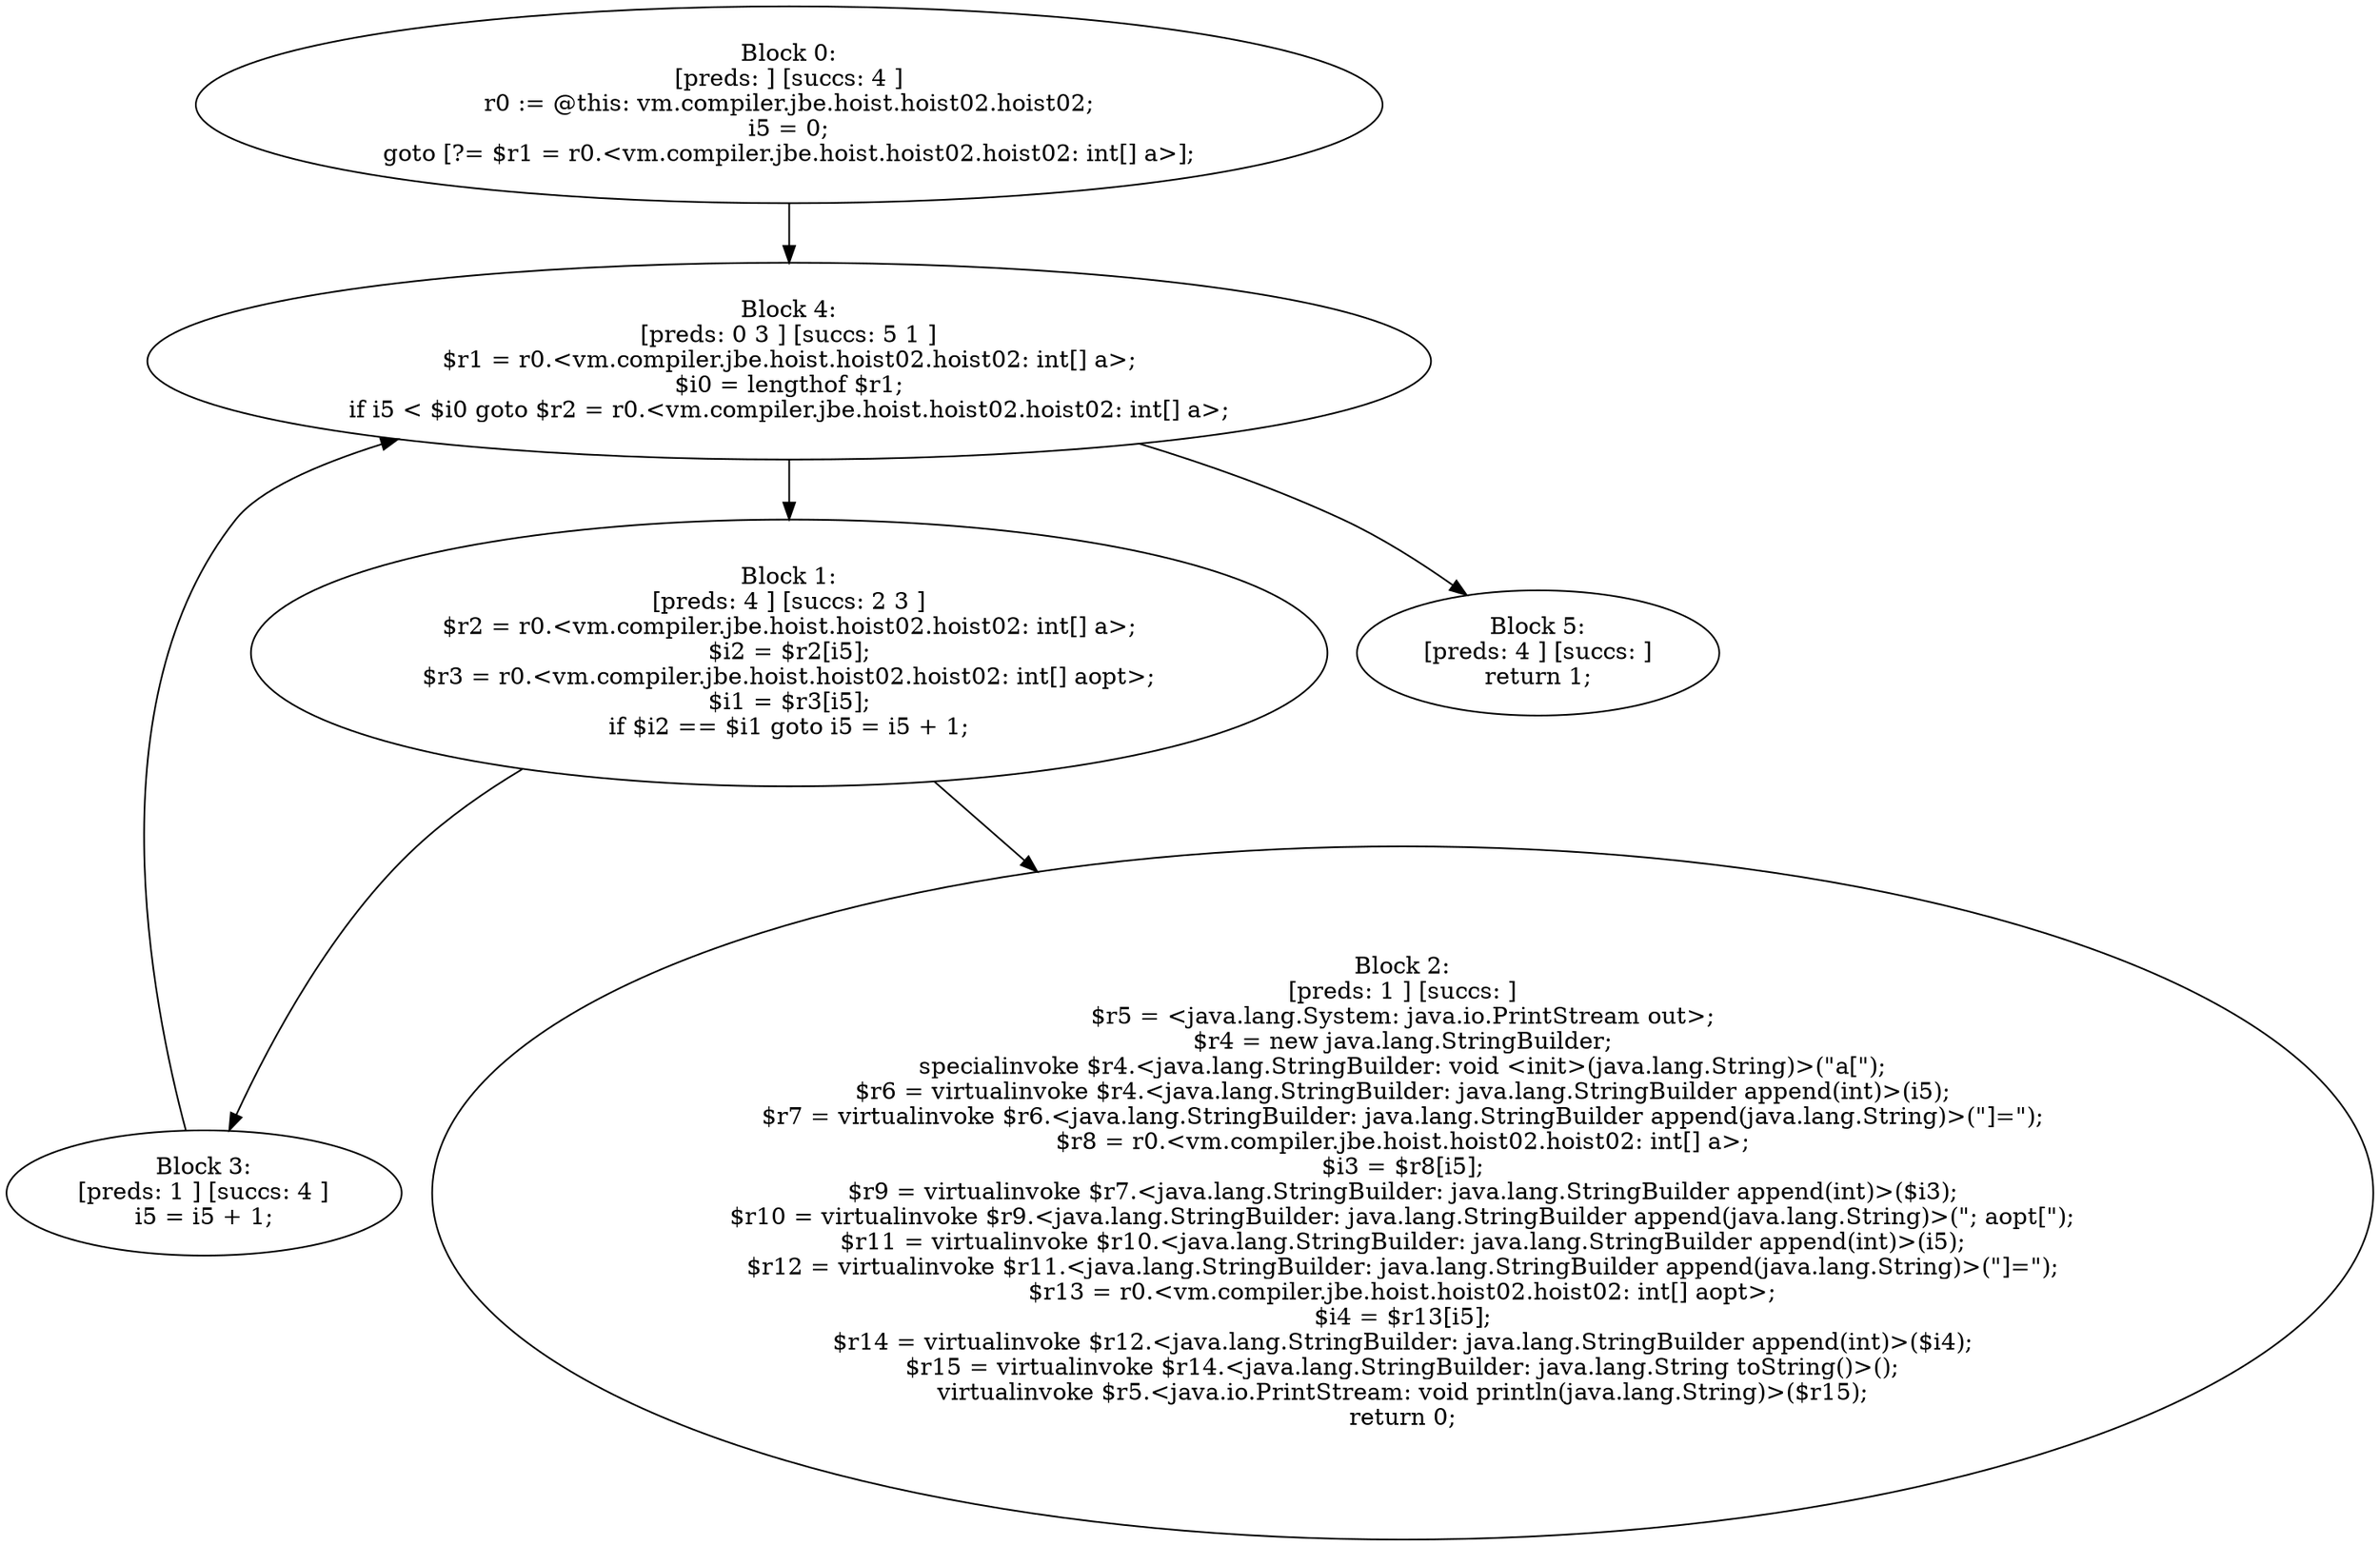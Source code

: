 digraph "unitGraph" {
    "Block 0:
[preds: ] [succs: 4 ]
r0 := @this: vm.compiler.jbe.hoist.hoist02.hoist02;
i5 = 0;
goto [?= $r1 = r0.<vm.compiler.jbe.hoist.hoist02.hoist02: int[] a>];
"
    "Block 1:
[preds: 4 ] [succs: 2 3 ]
$r2 = r0.<vm.compiler.jbe.hoist.hoist02.hoist02: int[] a>;
$i2 = $r2[i5];
$r3 = r0.<vm.compiler.jbe.hoist.hoist02.hoist02: int[] aopt>;
$i1 = $r3[i5];
if $i2 == $i1 goto i5 = i5 + 1;
"
    "Block 2:
[preds: 1 ] [succs: ]
$r5 = <java.lang.System: java.io.PrintStream out>;
$r4 = new java.lang.StringBuilder;
specialinvoke $r4.<java.lang.StringBuilder: void <init>(java.lang.String)>(\"a[\");
$r6 = virtualinvoke $r4.<java.lang.StringBuilder: java.lang.StringBuilder append(int)>(i5);
$r7 = virtualinvoke $r6.<java.lang.StringBuilder: java.lang.StringBuilder append(java.lang.String)>(\"]=\");
$r8 = r0.<vm.compiler.jbe.hoist.hoist02.hoist02: int[] a>;
$i3 = $r8[i5];
$r9 = virtualinvoke $r7.<java.lang.StringBuilder: java.lang.StringBuilder append(int)>($i3);
$r10 = virtualinvoke $r9.<java.lang.StringBuilder: java.lang.StringBuilder append(java.lang.String)>(\"; aopt[\");
$r11 = virtualinvoke $r10.<java.lang.StringBuilder: java.lang.StringBuilder append(int)>(i5);
$r12 = virtualinvoke $r11.<java.lang.StringBuilder: java.lang.StringBuilder append(java.lang.String)>(\"]=\");
$r13 = r0.<vm.compiler.jbe.hoist.hoist02.hoist02: int[] aopt>;
$i4 = $r13[i5];
$r14 = virtualinvoke $r12.<java.lang.StringBuilder: java.lang.StringBuilder append(int)>($i4);
$r15 = virtualinvoke $r14.<java.lang.StringBuilder: java.lang.String toString()>();
virtualinvoke $r5.<java.io.PrintStream: void println(java.lang.String)>($r15);
return 0;
"
    "Block 3:
[preds: 1 ] [succs: 4 ]
i5 = i5 + 1;
"
    "Block 4:
[preds: 0 3 ] [succs: 5 1 ]
$r1 = r0.<vm.compiler.jbe.hoist.hoist02.hoist02: int[] a>;
$i0 = lengthof $r1;
if i5 < $i0 goto $r2 = r0.<vm.compiler.jbe.hoist.hoist02.hoist02: int[] a>;
"
    "Block 5:
[preds: 4 ] [succs: ]
return 1;
"
    "Block 0:
[preds: ] [succs: 4 ]
r0 := @this: vm.compiler.jbe.hoist.hoist02.hoist02;
i5 = 0;
goto [?= $r1 = r0.<vm.compiler.jbe.hoist.hoist02.hoist02: int[] a>];
"->"Block 4:
[preds: 0 3 ] [succs: 5 1 ]
$r1 = r0.<vm.compiler.jbe.hoist.hoist02.hoist02: int[] a>;
$i0 = lengthof $r1;
if i5 < $i0 goto $r2 = r0.<vm.compiler.jbe.hoist.hoist02.hoist02: int[] a>;
";
    "Block 1:
[preds: 4 ] [succs: 2 3 ]
$r2 = r0.<vm.compiler.jbe.hoist.hoist02.hoist02: int[] a>;
$i2 = $r2[i5];
$r3 = r0.<vm.compiler.jbe.hoist.hoist02.hoist02: int[] aopt>;
$i1 = $r3[i5];
if $i2 == $i1 goto i5 = i5 + 1;
"->"Block 2:
[preds: 1 ] [succs: ]
$r5 = <java.lang.System: java.io.PrintStream out>;
$r4 = new java.lang.StringBuilder;
specialinvoke $r4.<java.lang.StringBuilder: void <init>(java.lang.String)>(\"a[\");
$r6 = virtualinvoke $r4.<java.lang.StringBuilder: java.lang.StringBuilder append(int)>(i5);
$r7 = virtualinvoke $r6.<java.lang.StringBuilder: java.lang.StringBuilder append(java.lang.String)>(\"]=\");
$r8 = r0.<vm.compiler.jbe.hoist.hoist02.hoist02: int[] a>;
$i3 = $r8[i5];
$r9 = virtualinvoke $r7.<java.lang.StringBuilder: java.lang.StringBuilder append(int)>($i3);
$r10 = virtualinvoke $r9.<java.lang.StringBuilder: java.lang.StringBuilder append(java.lang.String)>(\"; aopt[\");
$r11 = virtualinvoke $r10.<java.lang.StringBuilder: java.lang.StringBuilder append(int)>(i5);
$r12 = virtualinvoke $r11.<java.lang.StringBuilder: java.lang.StringBuilder append(java.lang.String)>(\"]=\");
$r13 = r0.<vm.compiler.jbe.hoist.hoist02.hoist02: int[] aopt>;
$i4 = $r13[i5];
$r14 = virtualinvoke $r12.<java.lang.StringBuilder: java.lang.StringBuilder append(int)>($i4);
$r15 = virtualinvoke $r14.<java.lang.StringBuilder: java.lang.String toString()>();
virtualinvoke $r5.<java.io.PrintStream: void println(java.lang.String)>($r15);
return 0;
";
    "Block 1:
[preds: 4 ] [succs: 2 3 ]
$r2 = r0.<vm.compiler.jbe.hoist.hoist02.hoist02: int[] a>;
$i2 = $r2[i5];
$r3 = r0.<vm.compiler.jbe.hoist.hoist02.hoist02: int[] aopt>;
$i1 = $r3[i5];
if $i2 == $i1 goto i5 = i5 + 1;
"->"Block 3:
[preds: 1 ] [succs: 4 ]
i5 = i5 + 1;
";
    "Block 3:
[preds: 1 ] [succs: 4 ]
i5 = i5 + 1;
"->"Block 4:
[preds: 0 3 ] [succs: 5 1 ]
$r1 = r0.<vm.compiler.jbe.hoist.hoist02.hoist02: int[] a>;
$i0 = lengthof $r1;
if i5 < $i0 goto $r2 = r0.<vm.compiler.jbe.hoist.hoist02.hoist02: int[] a>;
";
    "Block 4:
[preds: 0 3 ] [succs: 5 1 ]
$r1 = r0.<vm.compiler.jbe.hoist.hoist02.hoist02: int[] a>;
$i0 = lengthof $r1;
if i5 < $i0 goto $r2 = r0.<vm.compiler.jbe.hoist.hoist02.hoist02: int[] a>;
"->"Block 5:
[preds: 4 ] [succs: ]
return 1;
";
    "Block 4:
[preds: 0 3 ] [succs: 5 1 ]
$r1 = r0.<vm.compiler.jbe.hoist.hoist02.hoist02: int[] a>;
$i0 = lengthof $r1;
if i5 < $i0 goto $r2 = r0.<vm.compiler.jbe.hoist.hoist02.hoist02: int[] a>;
"->"Block 1:
[preds: 4 ] [succs: 2 3 ]
$r2 = r0.<vm.compiler.jbe.hoist.hoist02.hoist02: int[] a>;
$i2 = $r2[i5];
$r3 = r0.<vm.compiler.jbe.hoist.hoist02.hoist02: int[] aopt>;
$i1 = $r3[i5];
if $i2 == $i1 goto i5 = i5 + 1;
";
}
